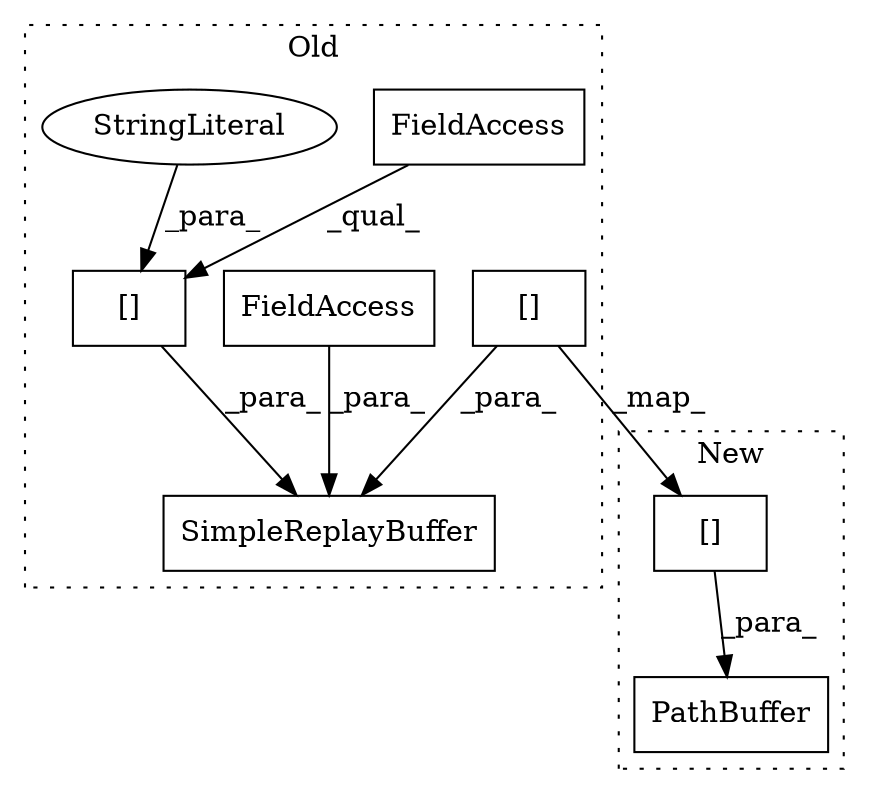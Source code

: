digraph G {
subgraph cluster0 {
1 [label="[]" a="2" s="1653,1683" l="13,1" shape="box"];
3 [label="SimpleReplayBuffer" a="32" s="1590,1684" l="19,1" shape="box"];
5 [label="[]" a="2" s="1618,1651" l="13,1" shape="box"];
6 [label="FieldAccess" a="22" s="1609" l="8" shape="box"];
7 [label="FieldAccess" a="22" s="1653" l="12" shape="box"];
8 [label="StringLiteral" a="45" s="1666" l="17" shape="ellipse"];
label = "Old";
style="dotted";
}
subgraph cluster1 {
2 [label="PathBuffer" a="32" s="1583,1628" l="11,1" shape="box"];
4 [label="[]" a="2" s="1594,1627" l="13,1" shape="box"];
label = "New";
style="dotted";
}
1 -> 3 [label="_para_"];
4 -> 2 [label="_para_"];
5 -> 3 [label="_para_"];
5 -> 4 [label="_map_"];
6 -> 3 [label="_para_"];
7 -> 1 [label="_qual_"];
8 -> 1 [label="_para_"];
}